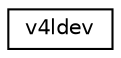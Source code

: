 digraph "Graphical Class Hierarchy"
{
 // INTERACTIVE_SVG=YES
  edge [fontname="Helvetica",fontsize="10",labelfontname="Helvetica",labelfontsize="10"];
  node [fontname="Helvetica",fontsize="10",shape=record];
  rankdir="LR";
  Node0 [label="v4ldev",height=0.2,width=0.4,color="black", fillcolor="white", style="filled",URL="$classv4ldev.html"];
}
